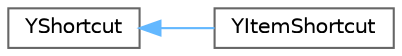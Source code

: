 digraph "Graphical Class Hierarchy"
{
 // LATEX_PDF_SIZE
  bgcolor="transparent";
  edge [fontname=Helvetica,fontsize=10,labelfontname=Helvetica,labelfontsize=10];
  node [fontname=Helvetica,fontsize=10,shape=box,height=0.2,width=0.4];
  rankdir="LR";
  Node0 [id="Node000000",label="YShortcut",height=0.2,width=0.4,color="grey40", fillcolor="white", style="filled",URL="$classYShortcut.html",tooltip=" "];
  Node0 -> Node1 [id="edge99_Node000000_Node000001",dir="back",color="steelblue1",style="solid",tooltip=" "];
  Node1 [id="Node000001",label="YItemShortcut",height=0.2,width=0.4,color="grey40", fillcolor="white", style="filled",URL="$classYItemShortcut.html",tooltip=" "];
}
